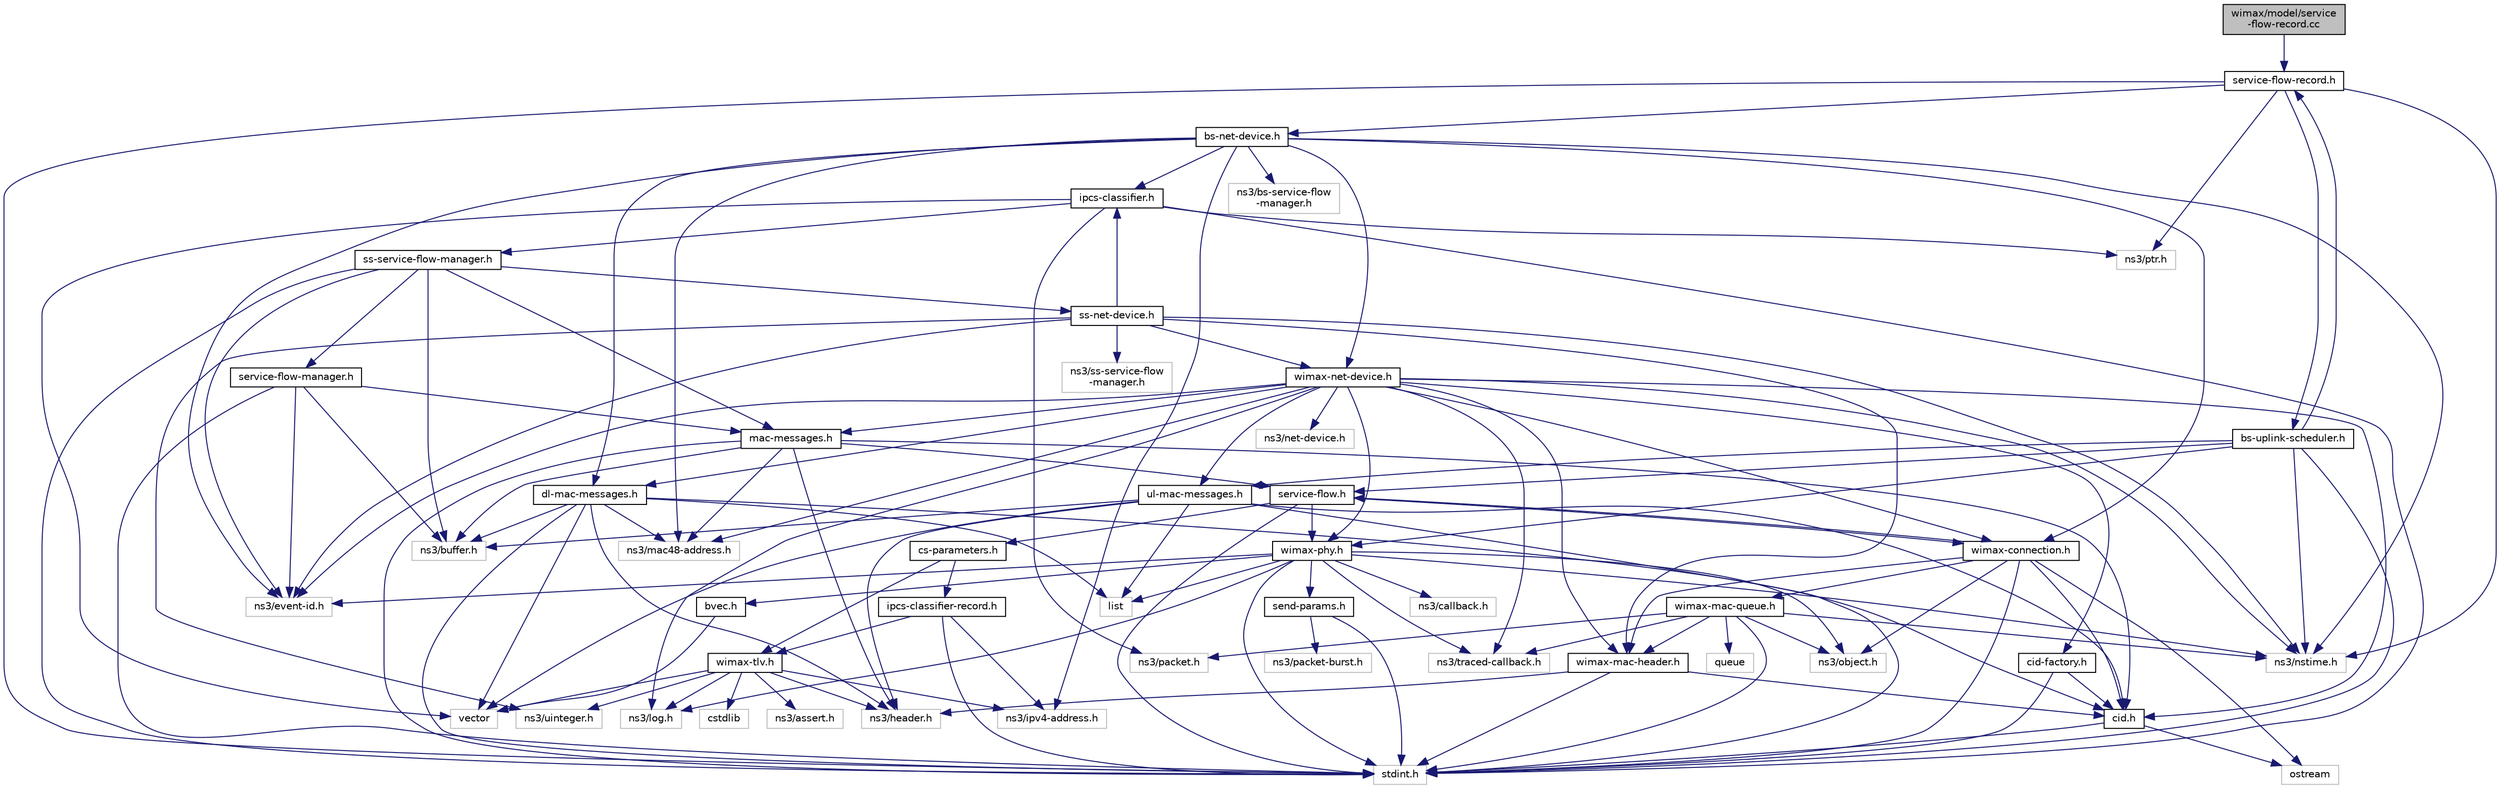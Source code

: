 digraph "wimax/model/service-flow-record.cc"
{
  edge [fontname="Helvetica",fontsize="10",labelfontname="Helvetica",labelfontsize="10"];
  node [fontname="Helvetica",fontsize="10",shape=record];
  Node1 [label="wimax/model/service\l-flow-record.cc",height=0.2,width=0.4,color="black", fillcolor="grey75", style="filled", fontcolor="black"];
  Node1 -> Node2 [color="midnightblue",fontsize="10",style="solid"];
  Node2 [label="service-flow-record.h",height=0.2,width=0.4,color="black", fillcolor="white", style="filled",URL="$d9/d7c/service-flow-record_8h.html"];
  Node2 -> Node3 [color="midnightblue",fontsize="10",style="solid"];
  Node3 [label="stdint.h",height=0.2,width=0.4,color="grey75", fillcolor="white", style="filled"];
  Node2 -> Node4 [color="midnightblue",fontsize="10",style="solid"];
  Node4 [label="ns3/nstime.h",height=0.2,width=0.4,color="grey75", fillcolor="white", style="filled"];
  Node2 -> Node5 [color="midnightblue",fontsize="10",style="solid"];
  Node5 [label="bs-uplink-scheduler.h",height=0.2,width=0.4,color="black", fillcolor="white", style="filled",URL="$db/db3/bs-uplink-scheduler_8h.html"];
  Node5 -> Node3 [color="midnightblue",fontsize="10",style="solid"];
  Node5 -> Node6 [color="midnightblue",fontsize="10",style="solid"];
  Node6 [label="ul-mac-messages.h",height=0.2,width=0.4,color="black", fillcolor="white", style="filled",URL="$d5/d85/ul-mac-messages_8h.html"];
  Node6 -> Node3 [color="midnightblue",fontsize="10",style="solid"];
  Node6 -> Node7 [color="midnightblue",fontsize="10",style="solid"];
  Node7 [label="ns3/buffer.h",height=0.2,width=0.4,color="grey75", fillcolor="white", style="filled"];
  Node6 -> Node8 [color="midnightblue",fontsize="10",style="solid"];
  Node8 [label="list",height=0.2,width=0.4,color="grey75", fillcolor="white", style="filled"];
  Node6 -> Node9 [color="midnightblue",fontsize="10",style="solid"];
  Node9 [label="ns3/header.h",height=0.2,width=0.4,color="grey75", fillcolor="white", style="filled"];
  Node6 -> Node10 [color="midnightblue",fontsize="10",style="solid"];
  Node10 [label="vector",height=0.2,width=0.4,color="grey75", fillcolor="white", style="filled"];
  Node6 -> Node11 [color="midnightblue",fontsize="10",style="solid"];
  Node11 [label="cid.h",height=0.2,width=0.4,color="black", fillcolor="white", style="filled",URL="$dc/d13/cid_8h.html"];
  Node11 -> Node3 [color="midnightblue",fontsize="10",style="solid"];
  Node11 -> Node12 [color="midnightblue",fontsize="10",style="solid"];
  Node12 [label="ostream",height=0.2,width=0.4,color="grey75", fillcolor="white", style="filled"];
  Node5 -> Node4 [color="midnightblue",fontsize="10",style="solid"];
  Node5 -> Node13 [color="midnightblue",fontsize="10",style="solid"];
  Node13 [label="wimax-phy.h",height=0.2,width=0.4,color="black", fillcolor="white", style="filled",URL="$da/d81/wimax-phy_8h.html"];
  Node13 -> Node3 [color="midnightblue",fontsize="10",style="solid"];
  Node13 -> Node8 [color="midnightblue",fontsize="10",style="solid"];
  Node13 -> Node14 [color="midnightblue",fontsize="10",style="solid"];
  Node14 [label="ns3/callback.h",height=0.2,width=0.4,color="grey75", fillcolor="white", style="filled"];
  Node13 -> Node4 [color="midnightblue",fontsize="10",style="solid"];
  Node13 -> Node15 [color="midnightblue",fontsize="10",style="solid"];
  Node15 [label="ns3/event-id.h",height=0.2,width=0.4,color="grey75", fillcolor="white", style="filled"];
  Node13 -> Node16 [color="midnightblue",fontsize="10",style="solid"];
  Node16 [label="bvec.h",height=0.2,width=0.4,color="black", fillcolor="white", style="filled",URL="$d9/da3/bvec_8h.html"];
  Node16 -> Node10 [color="midnightblue",fontsize="10",style="solid"];
  Node13 -> Node17 [color="midnightblue",fontsize="10",style="solid"];
  Node17 [label="send-params.h",height=0.2,width=0.4,color="black", fillcolor="white", style="filled",URL="$d0/d35/send-params_8h.html"];
  Node17 -> Node3 [color="midnightblue",fontsize="10",style="solid"];
  Node17 -> Node18 [color="midnightblue",fontsize="10",style="solid"];
  Node18 [label="ns3/packet-burst.h",height=0.2,width=0.4,color="grey75", fillcolor="white", style="filled"];
  Node13 -> Node19 [color="midnightblue",fontsize="10",style="solid"];
  Node19 [label="ns3/log.h",height=0.2,width=0.4,color="grey75", fillcolor="white", style="filled"];
  Node13 -> Node20 [color="midnightblue",fontsize="10",style="solid"];
  Node20 [label="ns3/object.h",height=0.2,width=0.4,color="grey75", fillcolor="white", style="filled"];
  Node13 -> Node21 [color="midnightblue",fontsize="10",style="solid"];
  Node21 [label="ns3/traced-callback.h",height=0.2,width=0.4,color="grey75", fillcolor="white", style="filled"];
  Node5 -> Node2 [color="midnightblue",fontsize="10",style="solid"];
  Node5 -> Node22 [color="midnightblue",fontsize="10",style="solid"];
  Node22 [label="service-flow.h",height=0.2,width=0.4,color="black", fillcolor="white", style="filled",URL="$d0/d39/service-flow_8h.html"];
  Node22 -> Node3 [color="midnightblue",fontsize="10",style="solid"];
  Node22 -> Node13 [color="midnightblue",fontsize="10",style="solid"];
  Node22 -> Node23 [color="midnightblue",fontsize="10",style="solid"];
  Node23 [label="wimax-connection.h",height=0.2,width=0.4,color="black", fillcolor="white", style="filled",URL="$d0/da4/wimax-connection_8h.html"];
  Node23 -> Node3 [color="midnightblue",fontsize="10",style="solid"];
  Node23 -> Node12 [color="midnightblue",fontsize="10",style="solid"];
  Node23 -> Node11 [color="midnightblue",fontsize="10",style="solid"];
  Node23 -> Node24 [color="midnightblue",fontsize="10",style="solid"];
  Node24 [label="wimax-mac-header.h",height=0.2,width=0.4,color="black", fillcolor="white", style="filled",URL="$dd/db1/wimax-mac-header_8h.html"];
  Node24 -> Node3 [color="midnightblue",fontsize="10",style="solid"];
  Node24 -> Node9 [color="midnightblue",fontsize="10",style="solid"];
  Node24 -> Node11 [color="midnightblue",fontsize="10",style="solid"];
  Node23 -> Node25 [color="midnightblue",fontsize="10",style="solid"];
  Node25 [label="wimax-mac-queue.h",height=0.2,width=0.4,color="black", fillcolor="white", style="filled",URL="$d3/dce/wimax-mac-queue_8h.html"];
  Node25 -> Node26 [color="midnightblue",fontsize="10",style="solid"];
  Node26 [label="queue",height=0.2,width=0.4,color="grey75", fillcolor="white", style="filled"];
  Node25 -> Node3 [color="midnightblue",fontsize="10",style="solid"];
  Node25 -> Node24 [color="midnightblue",fontsize="10",style="solid"];
  Node25 -> Node27 [color="midnightblue",fontsize="10",style="solid"];
  Node27 [label="ns3/packet.h",height=0.2,width=0.4,color="grey75", fillcolor="white", style="filled"];
  Node25 -> Node20 [color="midnightblue",fontsize="10",style="solid"];
  Node25 -> Node21 [color="midnightblue",fontsize="10",style="solid"];
  Node25 -> Node4 [color="midnightblue",fontsize="10",style="solid"];
  Node23 -> Node20 [color="midnightblue",fontsize="10",style="solid"];
  Node23 -> Node22 [color="midnightblue",fontsize="10",style="solid"];
  Node22 -> Node28 [color="midnightblue",fontsize="10",style="solid"];
  Node28 [label="cs-parameters.h",height=0.2,width=0.4,color="black", fillcolor="white", style="filled",URL="$d5/d32/cs-parameters_8h.html"];
  Node28 -> Node29 [color="midnightblue",fontsize="10",style="solid"];
  Node29 [label="ipcs-classifier-record.h",height=0.2,width=0.4,color="black", fillcolor="white", style="filled",URL="$d1/de3/ipcs-classifier-record_8h.html"];
  Node29 -> Node3 [color="midnightblue",fontsize="10",style="solid"];
  Node29 -> Node30 [color="midnightblue",fontsize="10",style="solid"];
  Node30 [label="ns3/ipv4-address.h",height=0.2,width=0.4,color="grey75", fillcolor="white", style="filled"];
  Node29 -> Node31 [color="midnightblue",fontsize="10",style="solid"];
  Node31 [label="wimax-tlv.h",height=0.2,width=0.4,color="black", fillcolor="white", style="filled",URL="$da/d3b/wimax-tlv_8h.html"];
  Node31 -> Node30 [color="midnightblue",fontsize="10",style="solid"];
  Node31 -> Node32 [color="midnightblue",fontsize="10",style="solid"];
  Node32 [label="cstdlib",height=0.2,width=0.4,color="grey75", fillcolor="white", style="filled"];
  Node31 -> Node19 [color="midnightblue",fontsize="10",style="solid"];
  Node31 -> Node33 [color="midnightblue",fontsize="10",style="solid"];
  Node33 [label="ns3/assert.h",height=0.2,width=0.4,color="grey75", fillcolor="white", style="filled"];
  Node31 -> Node34 [color="midnightblue",fontsize="10",style="solid"];
  Node34 [label="ns3/uinteger.h",height=0.2,width=0.4,color="grey75", fillcolor="white", style="filled"];
  Node31 -> Node9 [color="midnightblue",fontsize="10",style="solid"];
  Node31 -> Node10 [color="midnightblue",fontsize="10",style="solid"];
  Node28 -> Node31 [color="midnightblue",fontsize="10",style="solid"];
  Node2 -> Node35 [color="midnightblue",fontsize="10",style="solid"];
  Node35 [label="bs-net-device.h",height=0.2,width=0.4,color="black", fillcolor="white", style="filled",URL="$d5/d65/bs-net-device_8h.html"];
  Node35 -> Node36 [color="midnightblue",fontsize="10",style="solid"];
  Node36 [label="wimax-net-device.h",height=0.2,width=0.4,color="black", fillcolor="white", style="filled",URL="$d1/d16/wimax-net-device_8h.html"];
  Node36 -> Node37 [color="midnightblue",fontsize="10",style="solid"];
  Node37 [label="ns3/net-device.h",height=0.2,width=0.4,color="grey75", fillcolor="white", style="filled"];
  Node36 -> Node15 [color="midnightblue",fontsize="10",style="solid"];
  Node36 -> Node38 [color="midnightblue",fontsize="10",style="solid"];
  Node38 [label="ns3/mac48-address.h",height=0.2,width=0.4,color="grey75", fillcolor="white", style="filled"];
  Node36 -> Node11 [color="midnightblue",fontsize="10",style="solid"];
  Node36 -> Node23 [color="midnightblue",fontsize="10",style="solid"];
  Node36 -> Node39 [color="midnightblue",fontsize="10",style="solid"];
  Node39 [label="cid-factory.h",height=0.2,width=0.4,color="black", fillcolor="white", style="filled",URL="$d1/de0/cid-factory_8h.html"];
  Node39 -> Node3 [color="midnightblue",fontsize="10",style="solid"];
  Node39 -> Node11 [color="midnightblue",fontsize="10",style="solid"];
  Node36 -> Node40 [color="midnightblue",fontsize="10",style="solid"];
  Node40 [label="mac-messages.h",height=0.2,width=0.4,color="black", fillcolor="white", style="filled",URL="$d2/d82/mac-messages_8h.html"];
  Node40 -> Node3 [color="midnightblue",fontsize="10",style="solid"];
  Node40 -> Node9 [color="midnightblue",fontsize="10",style="solid"];
  Node40 -> Node38 [color="midnightblue",fontsize="10",style="solid"];
  Node40 -> Node22 [color="midnightblue",fontsize="10",style="solid"];
  Node40 -> Node11 [color="midnightblue",fontsize="10",style="solid"];
  Node40 -> Node7 [color="midnightblue",fontsize="10",style="solid"];
  Node36 -> Node41 [color="midnightblue",fontsize="10",style="solid"];
  Node41 [label="dl-mac-messages.h",height=0.2,width=0.4,color="black", fillcolor="white", style="filled",URL="$d7/de9/dl-mac-messages_8h.html"];
  Node41 -> Node3 [color="midnightblue",fontsize="10",style="solid"];
  Node41 -> Node7 [color="midnightblue",fontsize="10",style="solid"];
  Node41 -> Node8 [color="midnightblue",fontsize="10",style="solid"];
  Node41 -> Node38 [color="midnightblue",fontsize="10",style="solid"];
  Node41 -> Node9 [color="midnightblue",fontsize="10",style="solid"];
  Node41 -> Node10 [color="midnightblue",fontsize="10",style="solid"];
  Node41 -> Node11 [color="midnightblue",fontsize="10",style="solid"];
  Node36 -> Node6 [color="midnightblue",fontsize="10",style="solid"];
  Node36 -> Node21 [color="midnightblue",fontsize="10",style="solid"];
  Node36 -> Node4 [color="midnightblue",fontsize="10",style="solid"];
  Node36 -> Node19 [color="midnightblue",fontsize="10",style="solid"];
  Node36 -> Node13 [color="midnightblue",fontsize="10",style="solid"];
  Node36 -> Node24 [color="midnightblue",fontsize="10",style="solid"];
  Node35 -> Node15 [color="midnightblue",fontsize="10",style="solid"];
  Node35 -> Node23 [color="midnightblue",fontsize="10",style="solid"];
  Node35 -> Node4 [color="midnightblue",fontsize="10",style="solid"];
  Node35 -> Node38 [color="midnightblue",fontsize="10",style="solid"];
  Node35 -> Node30 [color="midnightblue",fontsize="10",style="solid"];
  Node35 -> Node42 [color="midnightblue",fontsize="10",style="solid"];
  Node42 [label="ns3/bs-service-flow\l-manager.h",height=0.2,width=0.4,color="grey75", fillcolor="white", style="filled"];
  Node35 -> Node41 [color="midnightblue",fontsize="10",style="solid"];
  Node35 -> Node43 [color="midnightblue",fontsize="10",style="solid"];
  Node43 [label="ipcs-classifier.h",height=0.2,width=0.4,color="black", fillcolor="white", style="filled",URL="$d0/d3c/ipcs-classifier_8h.html"];
  Node43 -> Node3 [color="midnightblue",fontsize="10",style="solid"];
  Node43 -> Node10 [color="midnightblue",fontsize="10",style="solid"];
  Node43 -> Node44 [color="midnightblue",fontsize="10",style="solid"];
  Node44 [label="ss-service-flow-manager.h",height=0.2,width=0.4,color="black", fillcolor="white", style="filled",URL="$d2/d89/ss-service-flow-manager_8h.html"];
  Node44 -> Node3 [color="midnightblue",fontsize="10",style="solid"];
  Node44 -> Node15 [color="midnightblue",fontsize="10",style="solid"];
  Node44 -> Node40 [color="midnightblue",fontsize="10",style="solid"];
  Node44 -> Node7 [color="midnightblue",fontsize="10",style="solid"];
  Node44 -> Node45 [color="midnightblue",fontsize="10",style="solid"];
  Node45 [label="service-flow-manager.h",height=0.2,width=0.4,color="black", fillcolor="white", style="filled",URL="$d9/d4e/service-flow-manager_8h.html"];
  Node45 -> Node3 [color="midnightblue",fontsize="10",style="solid"];
  Node45 -> Node15 [color="midnightblue",fontsize="10",style="solid"];
  Node45 -> Node40 [color="midnightblue",fontsize="10",style="solid"];
  Node45 -> Node7 [color="midnightblue",fontsize="10",style="solid"];
  Node44 -> Node46 [color="midnightblue",fontsize="10",style="solid"];
  Node46 [label="ss-net-device.h",height=0.2,width=0.4,color="black", fillcolor="white", style="filled",URL="$dc/dbd/ss-net-device_8h.html"];
  Node46 -> Node15 [color="midnightblue",fontsize="10",style="solid"];
  Node46 -> Node36 [color="midnightblue",fontsize="10",style="solid"];
  Node46 -> Node4 [color="midnightblue",fontsize="10",style="solid"];
  Node46 -> Node24 [color="midnightblue",fontsize="10",style="solid"];
  Node46 -> Node34 [color="midnightblue",fontsize="10",style="solid"];
  Node46 -> Node47 [color="midnightblue",fontsize="10",style="solid"];
  Node47 [label="ns3/ss-service-flow\l-manager.h",height=0.2,width=0.4,color="grey75", fillcolor="white", style="filled"];
  Node46 -> Node43 [color="midnightblue",fontsize="10",style="solid"];
  Node43 -> Node48 [color="midnightblue",fontsize="10",style="solid"];
  Node48 [label="ns3/ptr.h",height=0.2,width=0.4,color="grey75", fillcolor="white", style="filled"];
  Node43 -> Node27 [color="midnightblue",fontsize="10",style="solid"];
  Node2 -> Node48 [color="midnightblue",fontsize="10",style="solid"];
}
